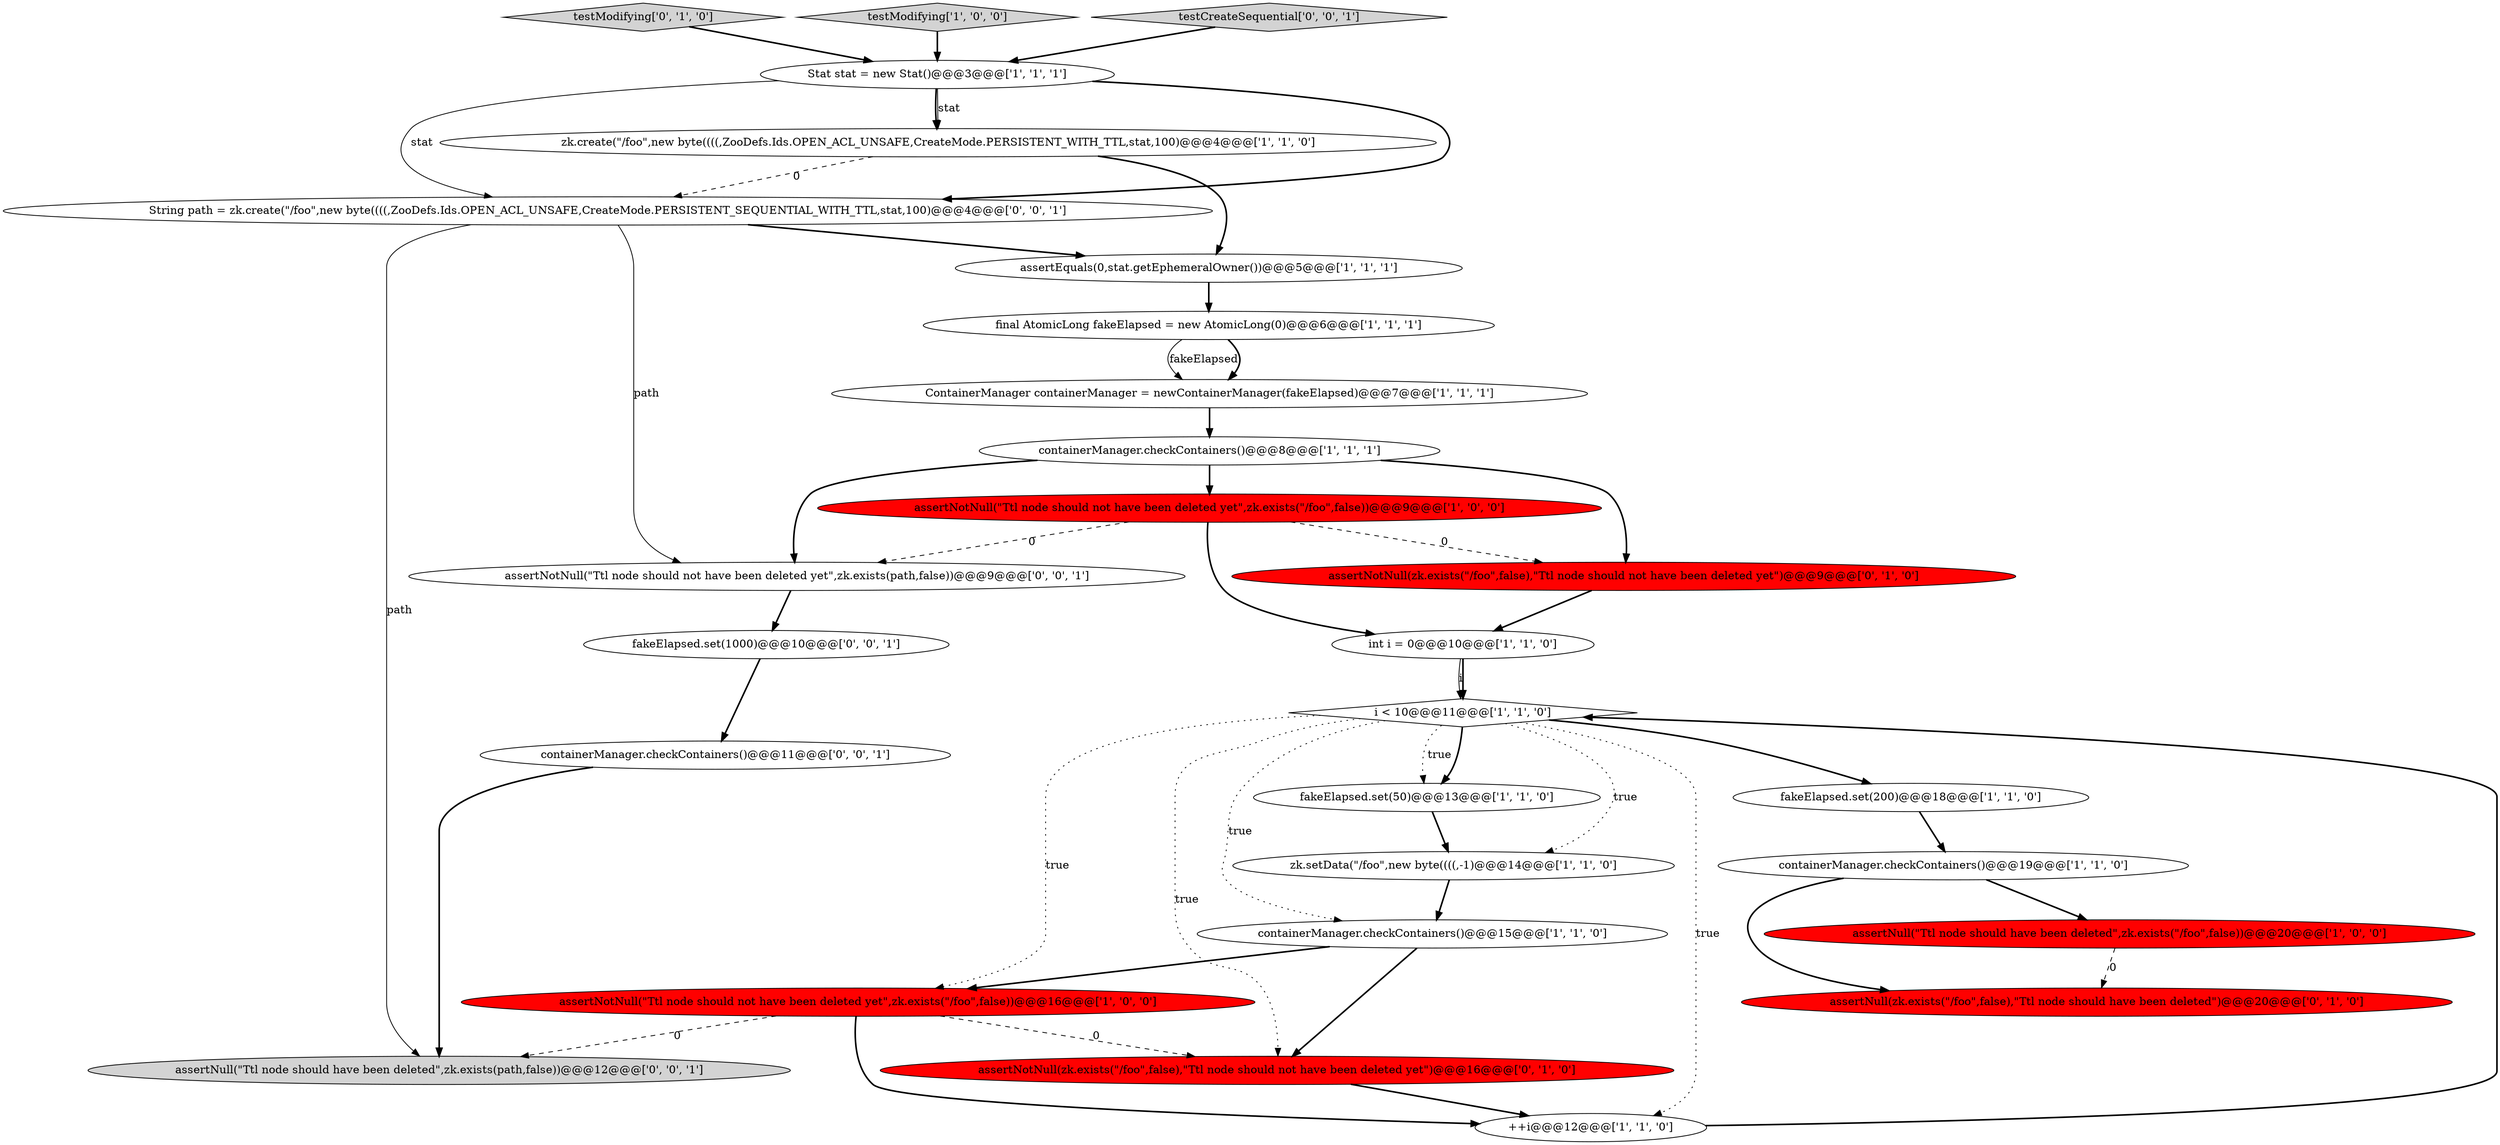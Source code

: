 digraph {
2 [style = filled, label = "Stat stat = new Stat()@@@3@@@['1', '1', '1']", fillcolor = white, shape = ellipse image = "AAA0AAABBB1BBB"];
17 [style = filled, label = "final AtomicLong fakeElapsed = new AtomicLong(0)@@@6@@@['1', '1', '1']", fillcolor = white, shape = ellipse image = "AAA0AAABBB1BBB"];
20 [style = filled, label = "assertNotNull(zk.exists(\"/foo\",false),\"Ttl node should not have been deleted yet\")@@@9@@@['0', '1', '0']", fillcolor = red, shape = ellipse image = "AAA1AAABBB2BBB"];
7 [style = filled, label = "zk.create(\"/foo\",new byte((((,ZooDefs.Ids.OPEN_ACL_UNSAFE,CreateMode.PERSISTENT_WITH_TTL,stat,100)@@@4@@@['1', '1', '0']", fillcolor = white, shape = ellipse image = "AAA0AAABBB1BBB"];
23 [style = filled, label = "containerManager.checkContainers()@@@11@@@['0', '0', '1']", fillcolor = white, shape = ellipse image = "AAA0AAABBB3BBB"];
26 [style = filled, label = "String path = zk.create(\"/foo\",new byte((((,ZooDefs.Ids.OPEN_ACL_UNSAFE,CreateMode.PERSISTENT_SEQUENTIAL_WITH_TTL,stat,100)@@@4@@@['0', '0', '1']", fillcolor = white, shape = ellipse image = "AAA0AAABBB3BBB"];
1 [style = filled, label = "containerManager.checkContainers()@@@19@@@['1', '1', '0']", fillcolor = white, shape = ellipse image = "AAA0AAABBB1BBB"];
9 [style = filled, label = "assertNotNull(\"Ttl node should not have been deleted yet\",zk.exists(\"/foo\",false))@@@16@@@['1', '0', '0']", fillcolor = red, shape = ellipse image = "AAA1AAABBB1BBB"];
12 [style = filled, label = "fakeElapsed.set(50)@@@13@@@['1', '1', '0']", fillcolor = white, shape = ellipse image = "AAA0AAABBB1BBB"];
27 [style = filled, label = "assertNull(\"Ttl node should have been deleted\",zk.exists(path,false))@@@12@@@['0', '0', '1']", fillcolor = lightgray, shape = ellipse image = "AAA0AAABBB3BBB"];
6 [style = filled, label = "assertNotNull(\"Ttl node should not have been deleted yet\",zk.exists(\"/foo\",false))@@@9@@@['1', '0', '0']", fillcolor = red, shape = ellipse image = "AAA1AAABBB1BBB"];
25 [style = filled, label = "fakeElapsed.set(1000)@@@10@@@['0', '0', '1']", fillcolor = white, shape = ellipse image = "AAA0AAABBB3BBB"];
19 [style = filled, label = "testModifying['0', '1', '0']", fillcolor = lightgray, shape = diamond image = "AAA0AAABBB2BBB"];
16 [style = filled, label = "containerManager.checkContainers()@@@15@@@['1', '1', '0']", fillcolor = white, shape = ellipse image = "AAA0AAABBB1BBB"];
10 [style = filled, label = "fakeElapsed.set(200)@@@18@@@['1', '1', '0']", fillcolor = white, shape = ellipse image = "AAA0AAABBB1BBB"];
14 [style = filled, label = "int i = 0@@@10@@@['1', '1', '0']", fillcolor = white, shape = ellipse image = "AAA0AAABBB1BBB"];
3 [style = filled, label = "testModifying['1', '0', '0']", fillcolor = lightgray, shape = diamond image = "AAA0AAABBB1BBB"];
11 [style = filled, label = "assertNull(\"Ttl node should have been deleted\",zk.exists(\"/foo\",false))@@@20@@@['1', '0', '0']", fillcolor = red, shape = ellipse image = "AAA1AAABBB1BBB"];
8 [style = filled, label = "assertEquals(0,stat.getEphemeralOwner())@@@5@@@['1', '1', '1']", fillcolor = white, shape = ellipse image = "AAA0AAABBB1BBB"];
4 [style = filled, label = "++i@@@12@@@['1', '1', '0']", fillcolor = white, shape = ellipse image = "AAA0AAABBB1BBB"];
18 [style = filled, label = "assertNotNull(zk.exists(\"/foo\",false),\"Ttl node should not have been deleted yet\")@@@16@@@['0', '1', '0']", fillcolor = red, shape = ellipse image = "AAA1AAABBB2BBB"];
24 [style = filled, label = "assertNotNull(\"Ttl node should not have been deleted yet\",zk.exists(path,false))@@@9@@@['0', '0', '1']", fillcolor = white, shape = ellipse image = "AAA0AAABBB3BBB"];
21 [style = filled, label = "assertNull(zk.exists(\"/foo\",false),\"Ttl node should have been deleted\")@@@20@@@['0', '1', '0']", fillcolor = red, shape = ellipse image = "AAA1AAABBB2BBB"];
0 [style = filled, label = "zk.setData(\"/foo\",new byte((((,-1)@@@14@@@['1', '1', '0']", fillcolor = white, shape = ellipse image = "AAA0AAABBB1BBB"];
22 [style = filled, label = "testCreateSequential['0', '0', '1']", fillcolor = lightgray, shape = diamond image = "AAA0AAABBB3BBB"];
5 [style = filled, label = "containerManager.checkContainers()@@@8@@@['1', '1', '1']", fillcolor = white, shape = ellipse image = "AAA0AAABBB1BBB"];
15 [style = filled, label = "i < 10@@@11@@@['1', '1', '0']", fillcolor = white, shape = diamond image = "AAA0AAABBB1BBB"];
13 [style = filled, label = "ContainerManager containerManager = newContainerManager(fakeElapsed)@@@7@@@['1', '1', '1']", fillcolor = white, shape = ellipse image = "AAA0AAABBB1BBB"];
0->16 [style = bold, label=""];
15->10 [style = bold, label=""];
2->26 [style = bold, label=""];
16->18 [style = bold, label=""];
2->7 [style = solid, label="stat"];
26->24 [style = solid, label="path"];
22->2 [style = bold, label=""];
23->27 [style = bold, label=""];
5->20 [style = bold, label=""];
6->20 [style = dashed, label="0"];
25->23 [style = bold, label=""];
9->18 [style = dashed, label="0"];
9->4 [style = bold, label=""];
15->18 [style = dotted, label="true"];
4->15 [style = bold, label=""];
9->27 [style = dashed, label="0"];
20->14 [style = bold, label=""];
26->8 [style = bold, label=""];
19->2 [style = bold, label=""];
15->16 [style = dotted, label="true"];
7->8 [style = bold, label=""];
15->0 [style = dotted, label="true"];
2->26 [style = solid, label="stat"];
12->0 [style = bold, label=""];
15->4 [style = dotted, label="true"];
15->9 [style = dotted, label="true"];
1->11 [style = bold, label=""];
6->14 [style = bold, label=""];
17->13 [style = solid, label="fakeElapsed"];
8->17 [style = bold, label=""];
5->6 [style = bold, label=""];
3->2 [style = bold, label=""];
18->4 [style = bold, label=""];
1->21 [style = bold, label=""];
24->25 [style = bold, label=""];
5->24 [style = bold, label=""];
6->24 [style = dashed, label="0"];
13->5 [style = bold, label=""];
15->12 [style = dotted, label="true"];
14->15 [style = bold, label=""];
26->27 [style = solid, label="path"];
17->13 [style = bold, label=""];
15->12 [style = bold, label=""];
14->15 [style = solid, label="i"];
2->7 [style = bold, label=""];
7->26 [style = dashed, label="0"];
10->1 [style = bold, label=""];
16->9 [style = bold, label=""];
11->21 [style = dashed, label="0"];
}
